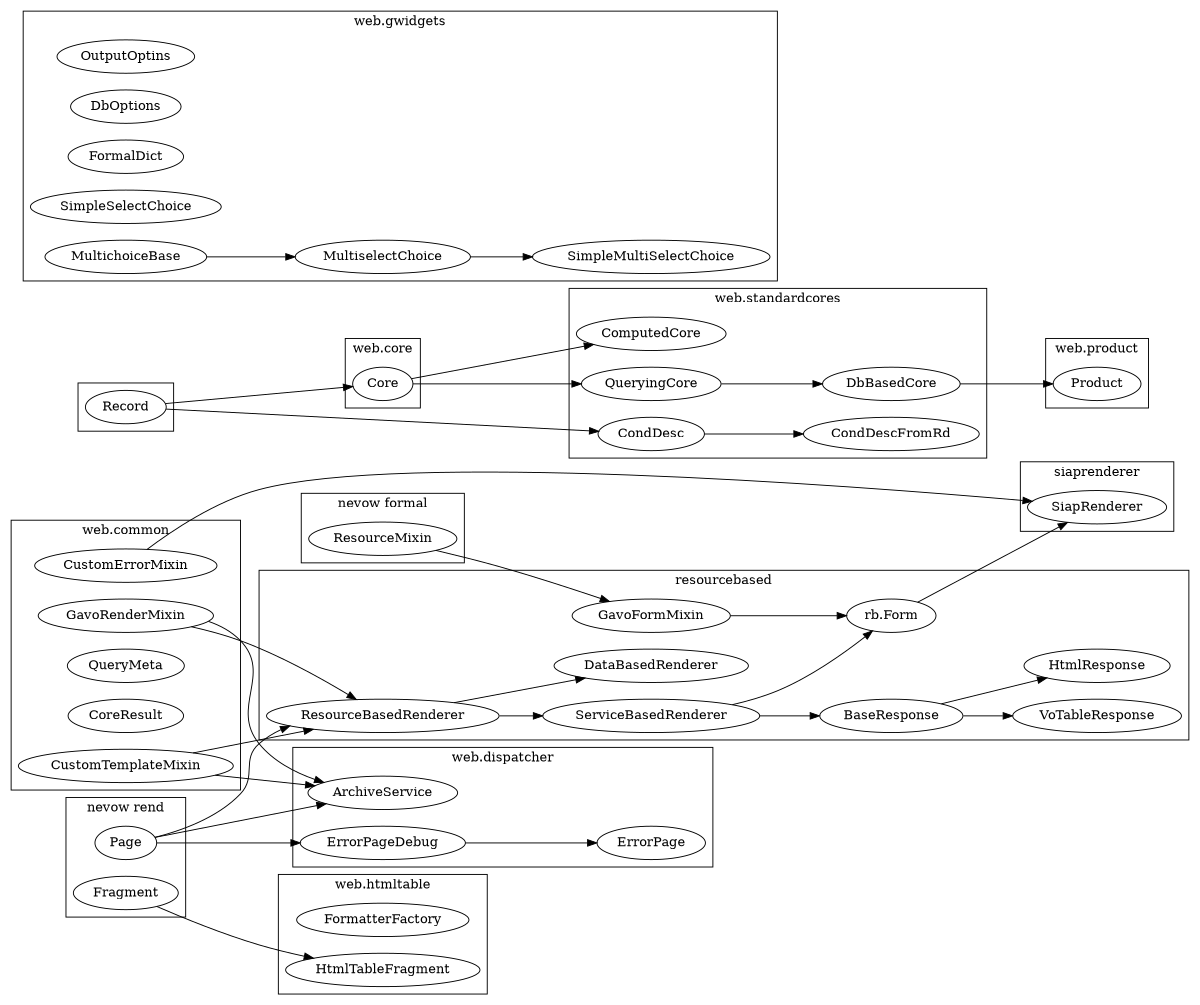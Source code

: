 digraph G { 
	overlap="scale";
	orientation="protrait";
	rank="sink";
	rankdir="LR";
	size="8,11";

subgraph cluster_siaprenderer {
	label = siaprenderer;
	SiapRenderer;
}

subgraph cluster_resourcebased {
	label = "resourcebased";
	"rb.Form";
	GavoFormMixin;
	ResourceBasedRenderer -> DataBasedRenderer;
	ResourceBasedRenderer -> ServiceBasedRenderer;
	VoTableResponse;
	HtmlResponse;
	BaseResponse -> HtmlResponse;
	BaseResponse -> VoTableResponse;
	ServiceBasedRenderer -> BaseResponse;
}

subgraph "cluster_web.common" {
	label = "web.common";
	CustomErrorMixin;
	GavoRenderMixin;
	QueryMeta;
	CoreResult;
	CustomTemplateMixin;
}

subgraph cluster_core {
	label = "web.core";
	Core;
}

subgraph cluster_dispatcher {
	label = "web.dispatcher";
	ErrorPageDebug -> ErrorPage;
	ArchiveService;
}

subgraph cluster_gwidgets {
	label = "web.gwidgets";
	OutputOptins;
	DbOptions;
	FormalDict;
	SimpleSelectChoice;
	MultichoiceBase -> MultiselectChoice -> SimpleMultiSelectChoice;
}

subgraph cluster_htmltable {
	label = "web.htmltable";
	FormatterFactory;
	HtmlTableFragment;
}

subgraph cluster_product {
	label = "web.product";
	Product;
}

subgraph cluster_standardcores {
	label = "web.standardcores";
	CondDesc;
	CondDesc -> CondDescFromRd;
	QueryingCore;
	ComputedCore;
	QueryingCore -> DbBasedCore;
}

subgraph cluster_record {
	Record;
}

subgraph cluster_standardcores {
	label = "web.standardcores";
	DbBasedCore;
}

subgraph cluster_formal {
	label = "nevow formal";
	ResourceMixin;
}

subgraph "cluster_nevow.rend" {
	label = "nevow rend";
	Page;
	Fragment;
}

	CustomErrorMixin -> SiapRenderer;
	"rb.Form" -> SiapRenderer;
	GavoFormMixin -> 	"rb.Form";
	ServiceBasedRenderer -> 	"rb.Form";
	ResourceMixin -> 	GavoFormMixin;
	GavoRenderMixin -> 	ResourceBasedRenderer;
	Page -> 	ResourceBasedRenderer;
	CustomTemplateMixin -> 	ResourceBasedRenderer;

	Page -> ErrorPageDebug;
	CustomTemplateMixin -> ArchiveService;
	GavoRenderMixin -> ArchiveService;
	Page -> ArchiveService;

	Fragment -> HtmlTableFragment;

	DbBasedCore -> Product;

	Record -> CondDesc;
	Record -> Core;

	Core->QueryingCore;
	Core->ComputedCore;

}
